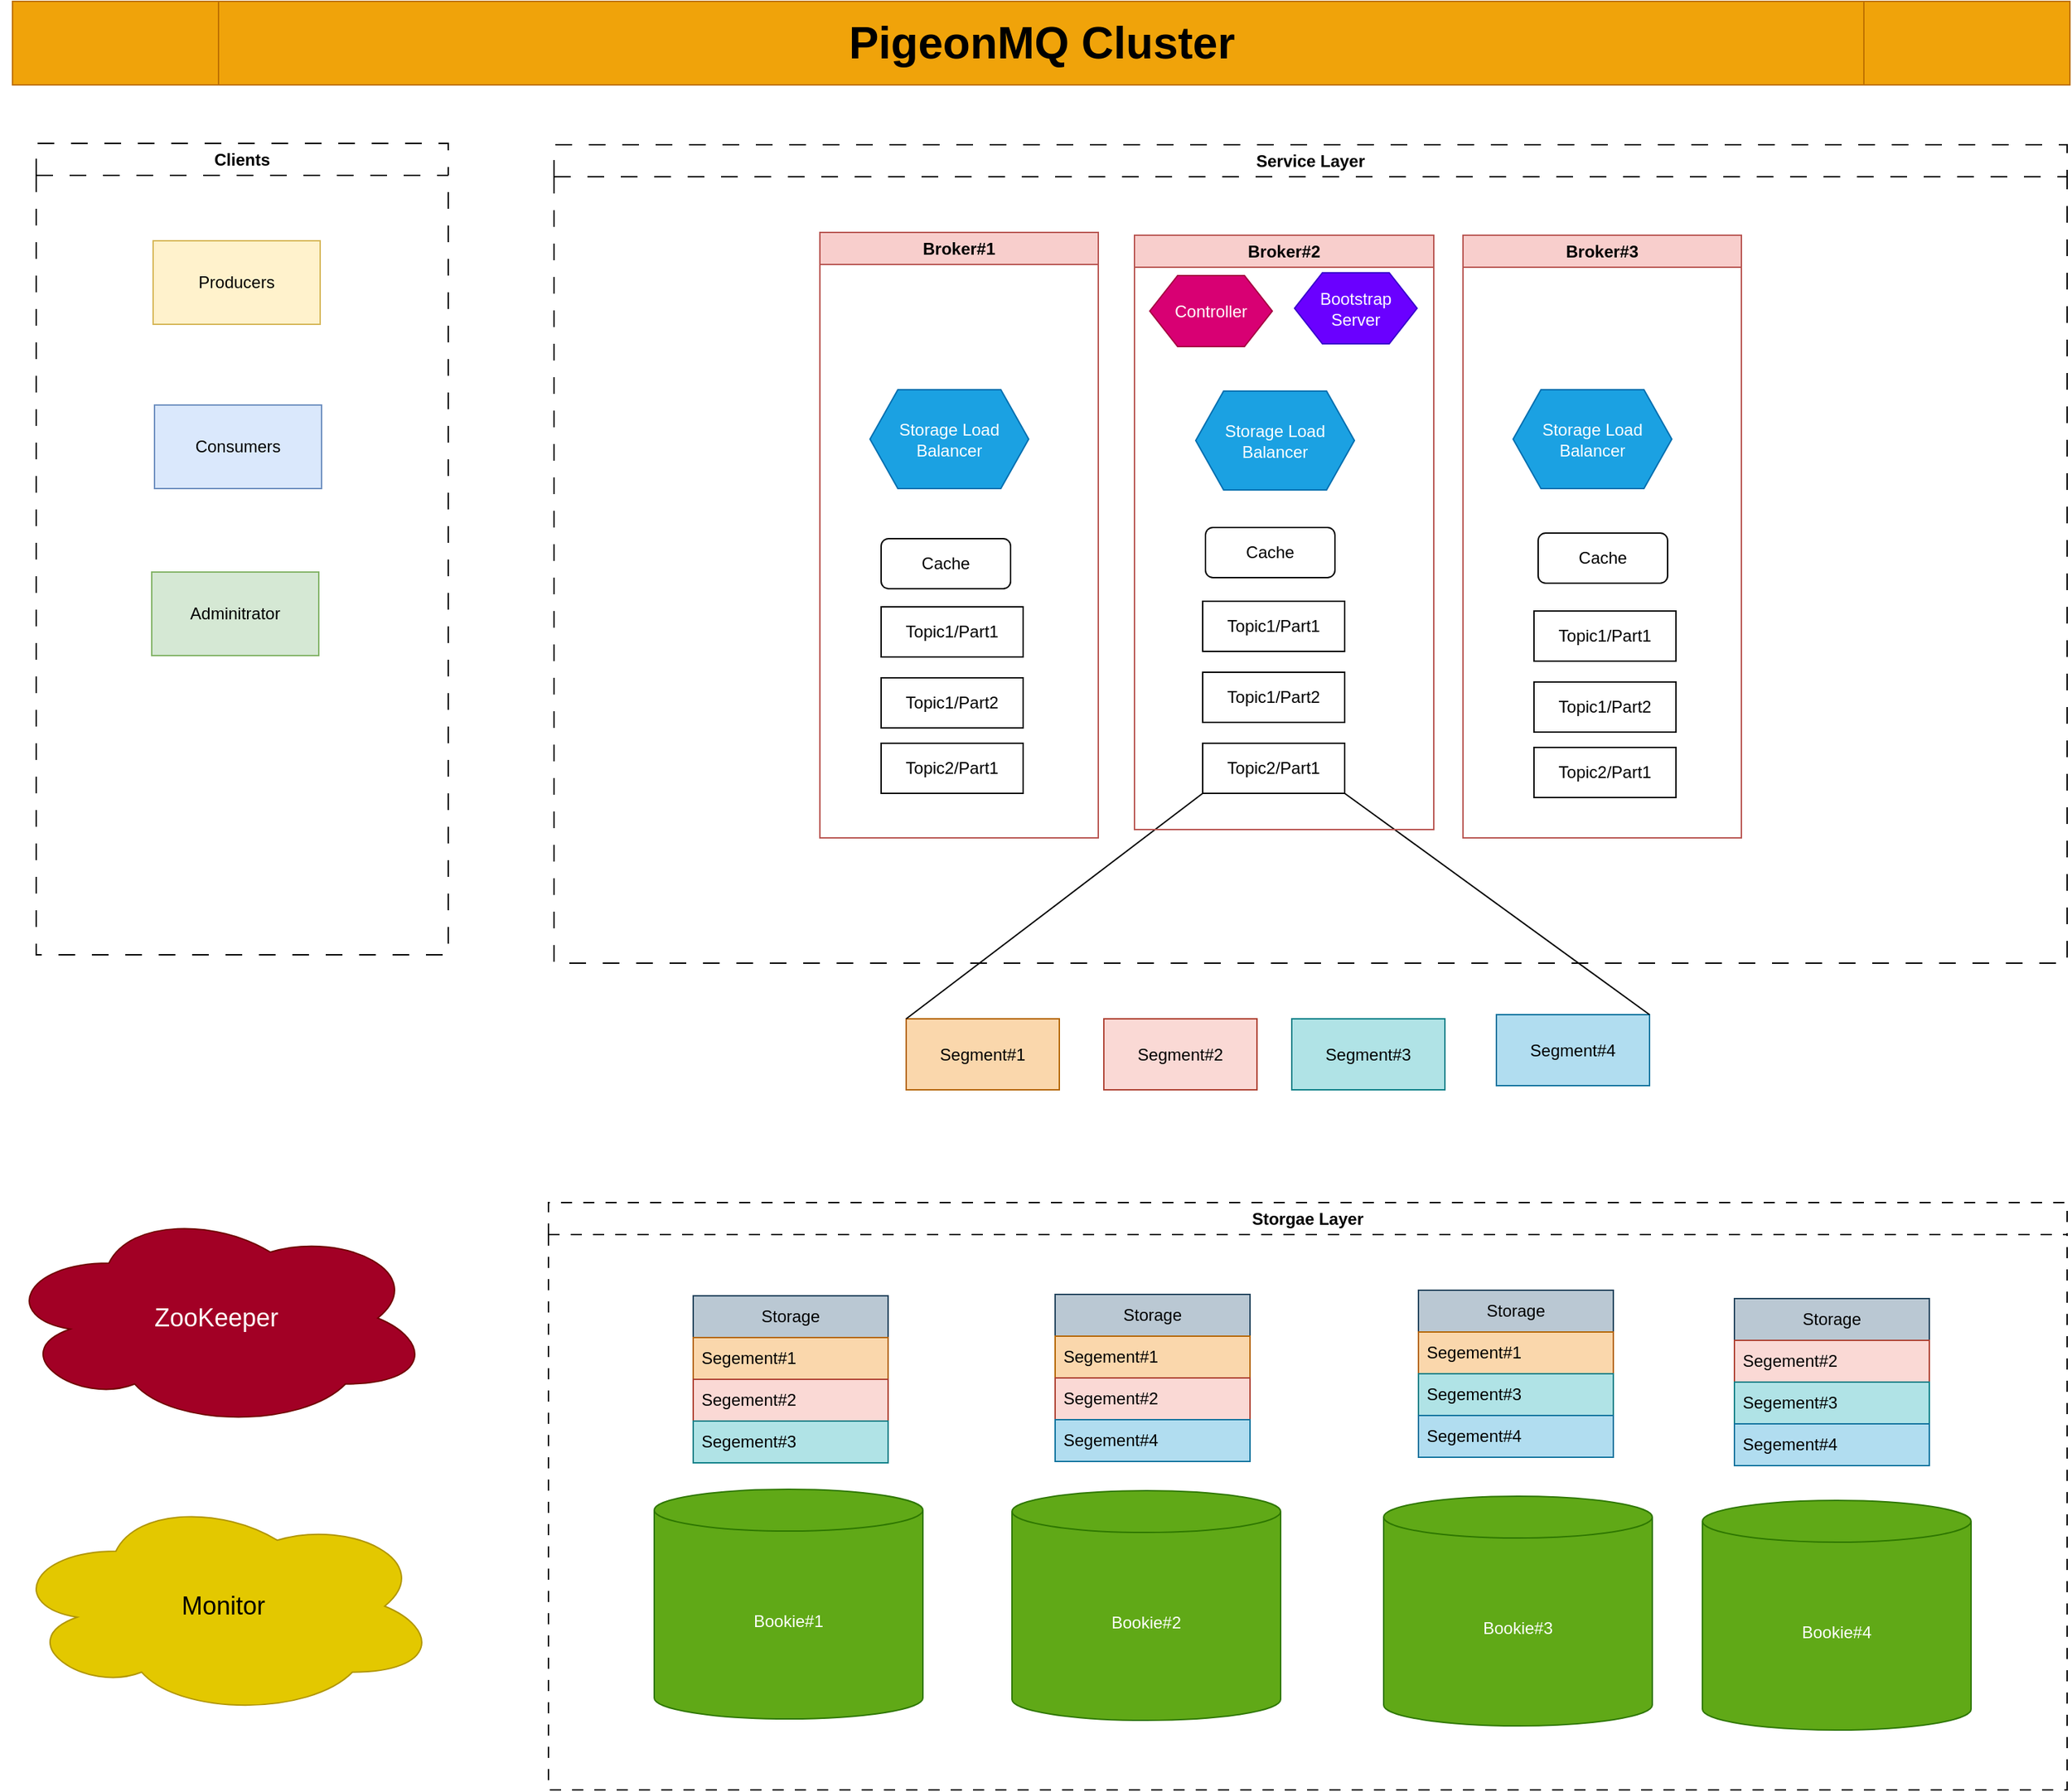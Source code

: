 <mxfile version="22.1.18" type="device">
  <diagram name="第 1 页" id="G7aSplWTcjDADa_dLF7H">
    <mxGraphModel dx="2008" dy="1258" grid="0" gridSize="10" guides="0" tooltips="1" connect="1" arrows="1" fold="1" page="0" pageScale="1" pageWidth="1169" pageHeight="827" math="0" shadow="0">
      <root>
        <mxCell id="0" />
        <mxCell id="1" parent="0" />
        <mxCell id="61yGe42W1xgJMwTfdtXw-4" value="&lt;font style=&quot;font-size: 32px;&quot;&gt;PigeonMQ Cluster&lt;/font&gt;" style="shape=process;whiteSpace=wrap;html=1;backgroundOutline=1;fillColor=#f0a30a;fontColor=#000000;strokeColor=#BD7000;fontSize=32;fontStyle=1" parent="1" vertex="1">
          <mxGeometry x="-504" y="-250" width="1478" height="60" as="geometry" />
        </mxCell>
        <mxCell id="Z0Ft9Ds0R03B7kahXyOP-15" value="Segment#1" style="rounded=0;whiteSpace=wrap;html=1;fillColor=#fad7ac;strokeColor=#b46504;" parent="1" vertex="1">
          <mxGeometry x="138" y="481" width="110" height="51" as="geometry" />
        </mxCell>
        <mxCell id="Z0Ft9Ds0R03B7kahXyOP-19" value="ZooKeeper" style="ellipse;shape=cloud;whiteSpace=wrap;html=1;fillColor=#a20025;fontColor=#ffffff;strokeColor=#6F0000;fontSize=18;" parent="1" vertex="1">
          <mxGeometry x="-512" y="617" width="309" height="158" as="geometry" />
        </mxCell>
        <mxCell id="Z0Ft9Ds0R03B7kahXyOP-20" value="Segment#2" style="rounded=0;whiteSpace=wrap;html=1;fillColor=#fad9d5;strokeColor=#ae4132;" parent="1" vertex="1">
          <mxGeometry x="280" y="481" width="110" height="51" as="geometry" />
        </mxCell>
        <mxCell id="Z0Ft9Ds0R03B7kahXyOP-21" value="Segment#3" style="rounded=0;whiteSpace=wrap;html=1;fillColor=#b0e3e6;strokeColor=#0e8088;" parent="1" vertex="1">
          <mxGeometry x="415" y="481" width="110" height="51" as="geometry" />
        </mxCell>
        <mxCell id="Z0Ft9Ds0R03B7kahXyOP-22" value="Segment#4" style="rounded=0;whiteSpace=wrap;html=1;fillColor=#b1ddf0;strokeColor=#10739e;" parent="1" vertex="1">
          <mxGeometry x="562" y="478" width="110" height="51" as="geometry" />
        </mxCell>
        <mxCell id="Z0Ft9Ds0R03B7kahXyOP-23" value="" style="endArrow=none;html=1;rounded=0;entryX=0;entryY=1;entryDx=0;entryDy=0;exitX=0;exitY=0;exitDx=0;exitDy=0;" parent="1" source="Z0Ft9Ds0R03B7kahXyOP-15" target="Z0Ft9Ds0R03B7kahXyOP-14" edge="1">
          <mxGeometry width="50" height="50" relative="1" as="geometry">
            <mxPoint x="208" y="403" as="sourcePoint" />
            <mxPoint x="258" y="353" as="targetPoint" />
          </mxGeometry>
        </mxCell>
        <mxCell id="Z0Ft9Ds0R03B7kahXyOP-24" value="" style="endArrow=none;html=1;rounded=0;entryX=1;entryY=0;entryDx=0;entryDy=0;exitX=1;exitY=1;exitDx=0;exitDy=0;" parent="1" source="Z0Ft9Ds0R03B7kahXyOP-14" target="Z0Ft9Ds0R03B7kahXyOP-22" edge="1">
          <mxGeometry width="50" height="50" relative="1" as="geometry">
            <mxPoint x="104" y="226" as="sourcePoint" />
            <mxPoint x="312" y="425.711" as="targetPoint" />
          </mxGeometry>
        </mxCell>
        <mxCell id="dxsY-QIQt3p90e8eu55t-1" value="Clients" style="swimlane;whiteSpace=wrap;html=1;dashed=1;dashPattern=12 12;" parent="1" vertex="1">
          <mxGeometry x="-487" y="-148" width="296" height="583" as="geometry" />
        </mxCell>
        <mxCell id="61yGe42W1xgJMwTfdtXw-2" value="Producers" style="rounded=0;whiteSpace=wrap;html=1;fillColor=#fff2cc;strokeColor=#d6b656;" parent="dxsY-QIQt3p90e8eu55t-1" vertex="1">
          <mxGeometry x="84" y="70" width="120" height="60" as="geometry" />
        </mxCell>
        <mxCell id="61yGe42W1xgJMwTfdtXw-3" value="Consumers" style="rounded=0;whiteSpace=wrap;html=1;fillColor=#dae8fc;strokeColor=#6c8ebf;" parent="dxsY-QIQt3p90e8eu55t-1" vertex="1">
          <mxGeometry x="85" y="188" width="120" height="60" as="geometry" />
        </mxCell>
        <mxCell id="r_JxJ2oKyWUwIvIO28ku-4" value="Adminitrator" style="rounded=0;whiteSpace=wrap;html=1;fillColor=#d5e8d4;strokeColor=#82b366;" parent="dxsY-QIQt3p90e8eu55t-1" vertex="1">
          <mxGeometry x="83" y="308" width="120" height="60" as="geometry" />
        </mxCell>
        <mxCell id="dxsY-QIQt3p90e8eu55t-3" value="Service Layer" style="swimlane;whiteSpace=wrap;html=1;dashed=1;dashPattern=12 12;" parent="1" vertex="1">
          <mxGeometry x="-115" y="-147" width="1087" height="588" as="geometry" />
        </mxCell>
        <mxCell id="Z0Ft9Ds0R03B7kahXyOP-1" value="Broker#1" style="swimlane;whiteSpace=wrap;html=1;fillColor=#f8cecc;strokeColor=#b85450;" parent="dxsY-QIQt3p90e8eu55t-3" vertex="1">
          <mxGeometry x="191" y="63" width="200" height="435" as="geometry" />
        </mxCell>
        <mxCell id="Z0Ft9Ds0R03B7kahXyOP-5" value="Topic1/Part2" style="rounded=0;whiteSpace=wrap;html=1;" parent="Z0Ft9Ds0R03B7kahXyOP-1" vertex="1">
          <mxGeometry x="44" y="320" width="102" height="36" as="geometry" />
        </mxCell>
        <mxCell id="Z0Ft9Ds0R03B7kahXyOP-4" value="Topic1/Part1" style="rounded=0;whiteSpace=wrap;html=1;" parent="Z0Ft9Ds0R03B7kahXyOP-1" vertex="1">
          <mxGeometry x="44" y="269" width="102" height="36" as="geometry" />
        </mxCell>
        <mxCell id="Z0Ft9Ds0R03B7kahXyOP-6" value="Topic2/Part1" style="rounded=0;whiteSpace=wrap;html=1;" parent="Z0Ft9Ds0R03B7kahXyOP-1" vertex="1">
          <mxGeometry x="44" y="367" width="102" height="36" as="geometry" />
        </mxCell>
        <mxCell id="Z0Ft9Ds0R03B7kahXyOP-52" value="Cache" style="rounded=1;whiteSpace=wrap;html=1;" parent="Z0Ft9Ds0R03B7kahXyOP-1" vertex="1">
          <mxGeometry x="44" y="220" width="93" height="36" as="geometry" />
        </mxCell>
        <mxCell id="r_JxJ2oKyWUwIvIO28ku-6" value="Storage Load Balancer" style="shape=hexagon;perimeter=hexagonPerimeter2;whiteSpace=wrap;html=1;fixedSize=1;fillColor=#1ba1e2;fontColor=#ffffff;strokeColor=#006EAF;" parent="Z0Ft9Ds0R03B7kahXyOP-1" vertex="1">
          <mxGeometry x="36" y="113" width="114" height="71" as="geometry" />
        </mxCell>
        <mxCell id="Z0Ft9Ds0R03B7kahXyOP-7" value="Broker#3" style="swimlane;whiteSpace=wrap;html=1;fillColor=#f8cecc;strokeColor=#b85450;" parent="dxsY-QIQt3p90e8eu55t-3" vertex="1">
          <mxGeometry x="653" y="65" width="200" height="433" as="geometry" />
        </mxCell>
        <mxCell id="Z0Ft9Ds0R03B7kahXyOP-8" value="Topic1/Part2" style="rounded=0;whiteSpace=wrap;html=1;" parent="Z0Ft9Ds0R03B7kahXyOP-7" vertex="1">
          <mxGeometry x="51" y="321" width="102" height="36" as="geometry" />
        </mxCell>
        <mxCell id="Z0Ft9Ds0R03B7kahXyOP-9" value="Topic1/Part1" style="rounded=0;whiteSpace=wrap;html=1;" parent="Z0Ft9Ds0R03B7kahXyOP-7" vertex="1">
          <mxGeometry x="51" y="270" width="102" height="36" as="geometry" />
        </mxCell>
        <mxCell id="Z0Ft9Ds0R03B7kahXyOP-10" value="Topic2/Part1" style="rounded=0;whiteSpace=wrap;html=1;" parent="Z0Ft9Ds0R03B7kahXyOP-7" vertex="1">
          <mxGeometry x="51" y="368" width="102" height="36" as="geometry" />
        </mxCell>
        <mxCell id="Z0Ft9Ds0R03B7kahXyOP-59" value="Cache" style="rounded=1;whiteSpace=wrap;html=1;" parent="Z0Ft9Ds0R03B7kahXyOP-7" vertex="1">
          <mxGeometry x="54" y="214" width="93" height="36" as="geometry" />
        </mxCell>
        <mxCell id="r_JxJ2oKyWUwIvIO28ku-28" value="Storage Load Balancer" style="shape=hexagon;perimeter=hexagonPerimeter2;whiteSpace=wrap;html=1;fixedSize=1;fillColor=#1ba1e2;fontColor=#ffffff;strokeColor=#006EAF;" parent="Z0Ft9Ds0R03B7kahXyOP-7" vertex="1">
          <mxGeometry x="36" y="111" width="114" height="71" as="geometry" />
        </mxCell>
        <mxCell id="Z0Ft9Ds0R03B7kahXyOP-11" value="Broker#2" style="swimlane;whiteSpace=wrap;html=1;fillColor=#f8cecc;strokeColor=#b85450;" parent="dxsY-QIQt3p90e8eu55t-3" vertex="1">
          <mxGeometry x="417" y="65" width="215" height="427" as="geometry" />
        </mxCell>
        <mxCell id="Z0Ft9Ds0R03B7kahXyOP-12" value="Topic1/Part2" style="rounded=0;whiteSpace=wrap;html=1;" parent="Z0Ft9Ds0R03B7kahXyOP-11" vertex="1">
          <mxGeometry x="49" y="314" width="102" height="36" as="geometry" />
        </mxCell>
        <mxCell id="Z0Ft9Ds0R03B7kahXyOP-13" value="Topic1/Part1" style="rounded=0;whiteSpace=wrap;html=1;" parent="Z0Ft9Ds0R03B7kahXyOP-11" vertex="1">
          <mxGeometry x="49" y="263" width="102" height="36" as="geometry" />
        </mxCell>
        <mxCell id="Z0Ft9Ds0R03B7kahXyOP-14" value="Topic2/Part1" style="rounded=0;whiteSpace=wrap;html=1;" parent="Z0Ft9Ds0R03B7kahXyOP-11" vertex="1">
          <mxGeometry x="49" y="365" width="102" height="36" as="geometry" />
        </mxCell>
        <mxCell id="Z0Ft9Ds0R03B7kahXyOP-58" value="Cache" style="rounded=1;whiteSpace=wrap;html=1;" parent="Z0Ft9Ds0R03B7kahXyOP-11" vertex="1">
          <mxGeometry x="51" y="210" width="93" height="36" as="geometry" />
        </mxCell>
        <mxCell id="r_JxJ2oKyWUwIvIO28ku-1" value="Controller" style="shape=hexagon;perimeter=hexagonPerimeter2;whiteSpace=wrap;html=1;fixedSize=1;fillColor=#d80073;fontColor=#ffffff;strokeColor=#A50040;" parent="Z0Ft9Ds0R03B7kahXyOP-11" vertex="1">
          <mxGeometry x="11" y="29" width="88" height="51" as="geometry" />
        </mxCell>
        <mxCell id="r_JxJ2oKyWUwIvIO28ku-3" value="Bootstrap Server" style="shape=hexagon;perimeter=hexagonPerimeter2;whiteSpace=wrap;html=1;fixedSize=1;fillColor=#6a00ff;fontColor=#ffffff;strokeColor=#3700CC;" parent="Z0Ft9Ds0R03B7kahXyOP-11" vertex="1">
          <mxGeometry x="115" y="27" width="88" height="51" as="geometry" />
        </mxCell>
        <mxCell id="r_JxJ2oKyWUwIvIO28ku-27" value="Storage Load Balancer" style="shape=hexagon;perimeter=hexagonPerimeter2;whiteSpace=wrap;html=1;fixedSize=1;fillColor=#1ba1e2;fontColor=#ffffff;strokeColor=#006EAF;" parent="Z0Ft9Ds0R03B7kahXyOP-11" vertex="1">
          <mxGeometry x="44" y="112" width="114" height="71" as="geometry" />
        </mxCell>
        <mxCell id="dxsY-QIQt3p90e8eu55t-4" value="Storgae Layer" style="swimlane;whiteSpace=wrap;html=1;dashed=1;dashPattern=8 8;" parent="1" vertex="1">
          <mxGeometry x="-119" y="613" width="1091" height="422" as="geometry" />
        </mxCell>
        <mxCell id="Z0Ft9Ds0R03B7kahXyOP-16" value="Bookie#1" style="shape=cylinder3;whiteSpace=wrap;html=1;boundedLbl=1;backgroundOutline=1;size=15;fillColor=#60a917;fontColor=#ffffff;strokeColor=#2D7600;" parent="dxsY-QIQt3p90e8eu55t-4" vertex="1">
          <mxGeometry x="76" y="206" width="193" height="165" as="geometry" />
        </mxCell>
        <mxCell id="Z0Ft9Ds0R03B7kahXyOP-17" value="Bookie#2" style="shape=cylinder3;whiteSpace=wrap;html=1;boundedLbl=1;backgroundOutline=1;size=15;fillColor=#60a917;fontColor=#ffffff;strokeColor=#2D7600;" parent="dxsY-QIQt3p90e8eu55t-4" vertex="1">
          <mxGeometry x="333" y="207" width="193" height="165" as="geometry" />
        </mxCell>
        <mxCell id="Z0Ft9Ds0R03B7kahXyOP-18" value="Bookie#3" style="shape=cylinder3;whiteSpace=wrap;html=1;boundedLbl=1;backgroundOutline=1;size=15;fillColor=#60a917;fontColor=#ffffff;strokeColor=#2D7600;" parent="dxsY-QIQt3p90e8eu55t-4" vertex="1">
          <mxGeometry x="600" y="211" width="193" height="165" as="geometry" />
        </mxCell>
        <mxCell id="Z0Ft9Ds0R03B7kahXyOP-31" value="Bookie#4" style="shape=cylinder3;whiteSpace=wrap;html=1;boundedLbl=1;backgroundOutline=1;size=15;fillColor=#60a917;fontColor=#ffffff;strokeColor=#2D7600;" parent="dxsY-QIQt3p90e8eu55t-4" vertex="1">
          <mxGeometry x="829" y="214" width="193" height="165" as="geometry" />
        </mxCell>
        <mxCell id="Z0Ft9Ds0R03B7kahXyOP-32" value="Storage" style="swimlane;fontStyle=0;childLayout=stackLayout;horizontal=1;startSize=30;horizontalStack=0;resizeParent=1;resizeParentMax=0;resizeLast=0;collapsible=1;marginBottom=0;whiteSpace=wrap;html=1;fillColor=#bac8d3;strokeColor=#23445d;" parent="dxsY-QIQt3p90e8eu55t-4" vertex="1">
          <mxGeometry x="104" y="67" width="140" height="120" as="geometry">
            <mxRectangle x="-318" y="594" width="54" height="30" as="alternateBounds" />
          </mxGeometry>
        </mxCell>
        <mxCell id="Z0Ft9Ds0R03B7kahXyOP-33" value="Segement#1" style="text;strokeColor=#b46504;fillColor=#fad7ac;align=left;verticalAlign=middle;spacingLeft=4;spacingRight=4;overflow=hidden;points=[[0,0.5],[1,0.5]];portConstraint=eastwest;rotatable=0;whiteSpace=wrap;html=1;" parent="Z0Ft9Ds0R03B7kahXyOP-32" vertex="1">
          <mxGeometry y="30" width="140" height="30" as="geometry" />
        </mxCell>
        <mxCell id="Z0Ft9Ds0R03B7kahXyOP-34" value="Segement#2" style="text;strokeColor=#ae4132;fillColor=#fad9d5;align=left;verticalAlign=middle;spacingLeft=4;spacingRight=4;overflow=hidden;points=[[0,0.5],[1,0.5]];portConstraint=eastwest;rotatable=0;whiteSpace=wrap;html=1;" parent="Z0Ft9Ds0R03B7kahXyOP-32" vertex="1">
          <mxGeometry y="60" width="140" height="30" as="geometry" />
        </mxCell>
        <mxCell id="Z0Ft9Ds0R03B7kahXyOP-35" value="Segement#3" style="text;strokeColor=#0e8088;fillColor=#b0e3e6;align=left;verticalAlign=middle;spacingLeft=4;spacingRight=4;overflow=hidden;points=[[0,0.5],[1,0.5]];portConstraint=eastwest;rotatable=0;whiteSpace=wrap;html=1;" parent="Z0Ft9Ds0R03B7kahXyOP-32" vertex="1">
          <mxGeometry y="90" width="140" height="30" as="geometry" />
        </mxCell>
        <mxCell id="Z0Ft9Ds0R03B7kahXyOP-40" value="Storage" style="swimlane;fontStyle=0;childLayout=stackLayout;horizontal=1;startSize=30;horizontalStack=0;resizeParent=1;resizeParentMax=0;resizeLast=0;collapsible=1;marginBottom=0;whiteSpace=wrap;html=1;fillColor=#bac8d3;strokeColor=#23445d;" parent="dxsY-QIQt3p90e8eu55t-4" vertex="1">
          <mxGeometry x="364" y="66" width="140" height="120" as="geometry">
            <mxRectangle x="-318" y="594" width="54" height="30" as="alternateBounds" />
          </mxGeometry>
        </mxCell>
        <mxCell id="Z0Ft9Ds0R03B7kahXyOP-41" value="Segement#1" style="text;strokeColor=#b46504;fillColor=#fad7ac;align=left;verticalAlign=middle;spacingLeft=4;spacingRight=4;overflow=hidden;points=[[0,0.5],[1,0.5]];portConstraint=eastwest;rotatable=0;whiteSpace=wrap;html=1;" parent="Z0Ft9Ds0R03B7kahXyOP-40" vertex="1">
          <mxGeometry y="30" width="140" height="30" as="geometry" />
        </mxCell>
        <mxCell id="Z0Ft9Ds0R03B7kahXyOP-42" value="Segement#2" style="text;strokeColor=#ae4132;fillColor=#fad9d5;align=left;verticalAlign=middle;spacingLeft=4;spacingRight=4;overflow=hidden;points=[[0,0.5],[1,0.5]];portConstraint=eastwest;rotatable=0;whiteSpace=wrap;html=1;" parent="Z0Ft9Ds0R03B7kahXyOP-40" vertex="1">
          <mxGeometry y="60" width="140" height="30" as="geometry" />
        </mxCell>
        <mxCell id="Z0Ft9Ds0R03B7kahXyOP-43" value="Segement#4" style="text;strokeColor=#10739e;fillColor=#b1ddf0;align=left;verticalAlign=middle;spacingLeft=4;spacingRight=4;overflow=hidden;points=[[0,0.5],[1,0.5]];portConstraint=eastwest;rotatable=0;whiteSpace=wrap;html=1;" parent="Z0Ft9Ds0R03B7kahXyOP-40" vertex="1">
          <mxGeometry y="90" width="140" height="30" as="geometry" />
        </mxCell>
        <mxCell id="Z0Ft9Ds0R03B7kahXyOP-44" value="Storage" style="swimlane;fontStyle=0;childLayout=stackLayout;horizontal=1;startSize=30;horizontalStack=0;resizeParent=1;resizeParentMax=0;resizeLast=0;collapsible=1;marginBottom=0;whiteSpace=wrap;html=1;fillColor=#bac8d3;strokeColor=#23445d;" parent="dxsY-QIQt3p90e8eu55t-4" vertex="1">
          <mxGeometry x="625" y="63" width="140" height="120" as="geometry">
            <mxRectangle x="-318" y="594" width="54" height="30" as="alternateBounds" />
          </mxGeometry>
        </mxCell>
        <mxCell id="Z0Ft9Ds0R03B7kahXyOP-45" value="Segement#1" style="text;strokeColor=#b46504;fillColor=#fad7ac;align=left;verticalAlign=middle;spacingLeft=4;spacingRight=4;overflow=hidden;points=[[0,0.5],[1,0.5]];portConstraint=eastwest;rotatable=0;whiteSpace=wrap;html=1;" parent="Z0Ft9Ds0R03B7kahXyOP-44" vertex="1">
          <mxGeometry y="30" width="140" height="30" as="geometry" />
        </mxCell>
        <mxCell id="Z0Ft9Ds0R03B7kahXyOP-47" value="Segement#3" style="text;strokeColor=#0e8088;fillColor=#b0e3e6;align=left;verticalAlign=middle;spacingLeft=4;spacingRight=4;overflow=hidden;points=[[0,0.5],[1,0.5]];portConstraint=eastwest;rotatable=0;whiteSpace=wrap;html=1;" parent="Z0Ft9Ds0R03B7kahXyOP-44" vertex="1">
          <mxGeometry y="60" width="140" height="30" as="geometry" />
        </mxCell>
        <mxCell id="Z0Ft9Ds0R03B7kahXyOP-46" value="Segement#4" style="text;strokeColor=#10739e;fillColor=#b1ddf0;align=left;verticalAlign=middle;spacingLeft=4;spacingRight=4;overflow=hidden;points=[[0,0.5],[1,0.5]];portConstraint=eastwest;rotatable=0;whiteSpace=wrap;html=1;" parent="Z0Ft9Ds0R03B7kahXyOP-44" vertex="1">
          <mxGeometry y="90" width="140" height="30" as="geometry" />
        </mxCell>
        <mxCell id="Z0Ft9Ds0R03B7kahXyOP-48" value="Storage" style="swimlane;fontStyle=0;childLayout=stackLayout;horizontal=1;startSize=30;horizontalStack=0;resizeParent=1;resizeParentMax=0;resizeLast=0;collapsible=1;marginBottom=0;whiteSpace=wrap;html=1;fillColor=#bac8d3;strokeColor=#23445d;" parent="dxsY-QIQt3p90e8eu55t-4" vertex="1">
          <mxGeometry x="852" y="69" width="140" height="120" as="geometry">
            <mxRectangle x="-318" y="594" width="54" height="30" as="alternateBounds" />
          </mxGeometry>
        </mxCell>
        <mxCell id="Z0Ft9Ds0R03B7kahXyOP-50" value="Segement#2" style="text;strokeColor=#ae4132;fillColor=#fad9d5;align=left;verticalAlign=middle;spacingLeft=4;spacingRight=4;overflow=hidden;points=[[0,0.5],[1,0.5]];portConstraint=eastwest;rotatable=0;whiteSpace=wrap;html=1;" parent="Z0Ft9Ds0R03B7kahXyOP-48" vertex="1">
          <mxGeometry y="30" width="140" height="30" as="geometry" />
        </mxCell>
        <mxCell id="Z0Ft9Ds0R03B7kahXyOP-51" value="Segement#3" style="text;strokeColor=#0e8088;fillColor=#b0e3e6;align=left;verticalAlign=middle;spacingLeft=4;spacingRight=4;overflow=hidden;points=[[0,0.5],[1,0.5]];portConstraint=eastwest;rotatable=0;whiteSpace=wrap;html=1;" parent="Z0Ft9Ds0R03B7kahXyOP-48" vertex="1">
          <mxGeometry y="60" width="140" height="30" as="geometry" />
        </mxCell>
        <mxCell id="Z0Ft9Ds0R03B7kahXyOP-49" value="Segement#4" style="text;strokeColor=#10739e;fillColor=#b1ddf0;align=left;verticalAlign=middle;spacingLeft=4;spacingRight=4;overflow=hidden;points=[[0,0.5],[1,0.5]];portConstraint=eastwest;rotatable=0;whiteSpace=wrap;html=1;" parent="Z0Ft9Ds0R03B7kahXyOP-48" vertex="1">
          <mxGeometry y="90" width="140" height="30" as="geometry" />
        </mxCell>
        <mxCell id="dxsY-QIQt3p90e8eu55t-5" value="Monitor" style="ellipse;shape=cloud;whiteSpace=wrap;html=1;fillColor=#e3c800;fontColor=#000000;strokeColor=#B09500;fontSize=18;" parent="1" vertex="1">
          <mxGeometry x="-507" y="824" width="309" height="158" as="geometry" />
        </mxCell>
      </root>
    </mxGraphModel>
  </diagram>
</mxfile>
